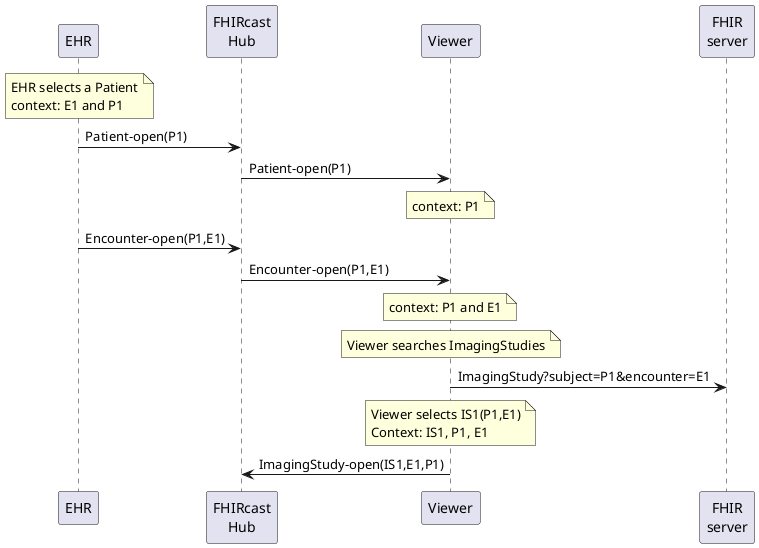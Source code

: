 @startuml

participant EHR
participant "FHIRcast\nHub" as Hub
participant Viewer
participant "FHIR\nserver" as FS

note over of EHR
  EHR selects a Patient
  context: E1 and P1
end note
EHR -> Hub: Patient-open(P1)
Hub -> Viewer: Patient-open(P1)
note over of Viewer
  context: P1
end note
EHR -> Hub: Encounter-open(P1,E1)
Hub -> Viewer: Encounter-open(P1,E1)
note over of Viewer
  context: P1 and E1
end note

note over of Viewer
  Viewer searches ImagingStudies
end note
Viewer -> FS: ImagingStudy?subject=P1&encounter=E1
note over of Viewer
  Viewer selects IS1(P1,E1)
  Context: IS1, P1, E1
end note
Viewer -> Hub: ImagingStudy-open(IS1,E1,P1)

@enduml